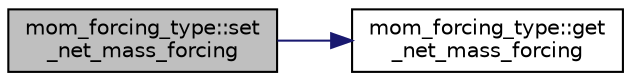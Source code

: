 digraph "mom_forcing_type::set_net_mass_forcing"
{
 // INTERACTIVE_SVG=YES
 // LATEX_PDF_SIZE
  edge [fontname="Helvetica",fontsize="10",labelfontname="Helvetica",labelfontsize="10"];
  node [fontname="Helvetica",fontsize="10",shape=record];
  rankdir="LR";
  Node1 [label="mom_forcing_type::set\l_net_mass_forcing",height=0.2,width=0.4,color="black", fillcolor="grey75", style="filled", fontcolor="black",tooltip="This subroutine determines the net mass source to the ocean from a (thermodynamic) forcing type and s..."];
  Node1 -> Node2 [color="midnightblue",fontsize="10",style="solid",fontname="Helvetica"];
  Node2 [label="mom_forcing_type::get\l_net_mass_forcing",height=0.2,width=0.4,color="black", fillcolor="white", style="filled",URL="$namespacemom__forcing__type.html#a8c5bbbb394ee2d002aefbd2d09879292",tooltip="This subroutine calculates determines the net mass source to the ocean from a (thermodynamic) forcing..."];
}
